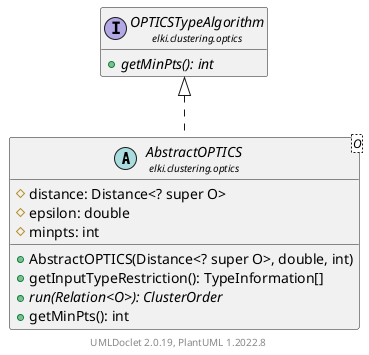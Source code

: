 @startuml
    remove .*\.(Instance|Par|Parameterizer|Factory)$
    set namespaceSeparator none
    hide empty fields
    hide empty methods

    abstract class "<size:14>AbstractOPTICS\n<size:10>elki.clustering.optics" as elki.clustering.optics.AbstractOPTICS<O> [[AbstractOPTICS.html]] {
        #distance: Distance<? super O>
        #epsilon: double
        #minpts: int
        +AbstractOPTICS(Distance<? super O>, double, int)
        +getInputTypeRestriction(): TypeInformation[]
        {abstract} +run(Relation<O>): ClusterOrder
        +getMinPts(): int
    }

    interface "<size:14>OPTICSTypeAlgorithm\n<size:10>elki.clustering.optics" as elki.clustering.optics.OPTICSTypeAlgorithm [[OPTICSTypeAlgorithm.html]] {
        {abstract} +getMinPts(): int
    }
    abstract class "<size:14>AbstractOPTICS.Par\n<size:10>elki.clustering.optics" as elki.clustering.optics.AbstractOPTICS.Par<O>

    elki.clustering.optics.OPTICSTypeAlgorithm <|.. elki.clustering.optics.AbstractOPTICS
    elki.clustering.optics.AbstractOPTICS +-- elki.clustering.optics.AbstractOPTICS.Par

    center footer UMLDoclet 2.0.19, PlantUML 1.2022.8
@enduml
